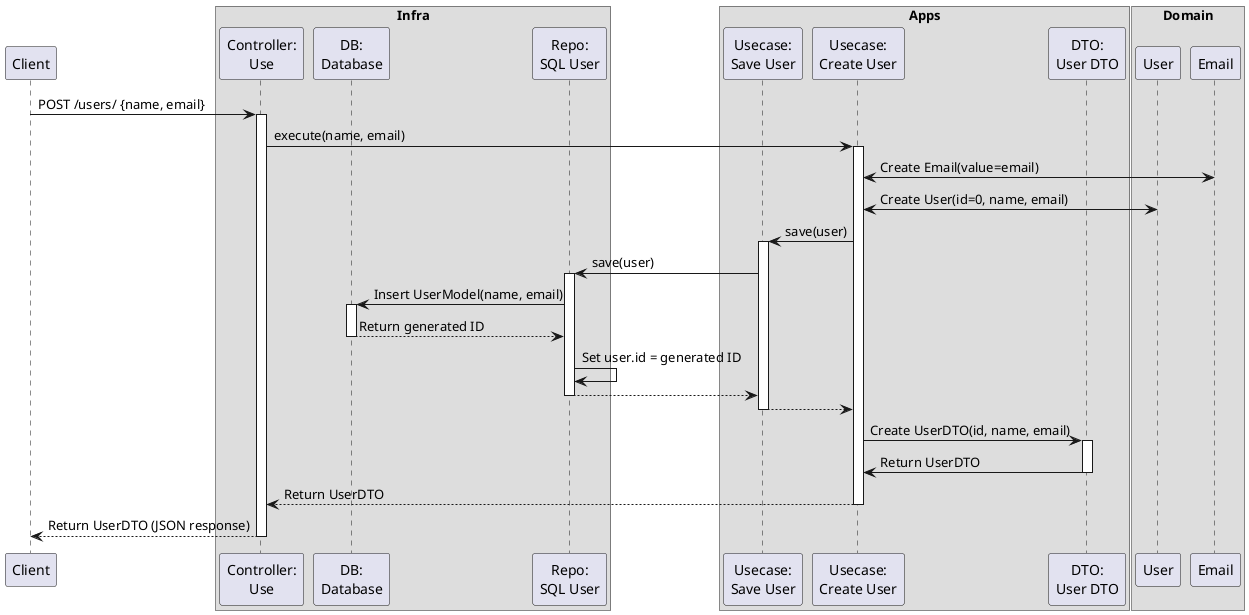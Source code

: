 @startuml Sequence
participant Client
box  Infra 
  participant UserController as  "Controller:\nUse"
  participant Database as  "DB:\nDatabase"
  participant SQLAlchemyUserRepository as  "Repo:\nSQL User"
end box

box Apps
  ' box Usecase
    participant UserRepository as  "Usecase:\nSave User"
    participant CreateUserUseCase as  "Usecase:\nCreate User"
  ' end box
  participant UserDTO as  "DTO:\nUser DTO"
  ' participant DomainError as  "Apps.Error:\nDomain Error"
end box

box Domain
  participant User as  "User"
  participant Email as  "Email"
end box
' participant SQLAlchemyUserRepository as  "Infra.Repo:\nSQLAlchemy User"
' participant Database as  "Infra.DB:\nDatabase"


Client -> UserController: POST /users/ {name, email} 
activate UserController

UserController -> CreateUserUseCase: execute(name, email) 
activate CreateUserUseCase

CreateUserUseCase <-> Email: Create Email(value=email) 
CreateUserUseCase <-> User: Create User(id=0, name, email) 

CreateUserUseCase -> UserRepository: save(user) 
activate UserRepository

UserRepository -> SQLAlchemyUserRepository: save(user) 
activate SQLAlchemyUserRepository

SQLAlchemyUserRepository -> Database: Insert UserModel(name, email) 
activate Database 
Database --> SQLAlchemyUserRepository: Return generated ID 
deactivate Database

SQLAlchemyUserRepository -> SQLAlchemyUserRepository: Set user.id = generated ID 
SQLAlchemyUserRepository --> UserRepository: 
deactivate SQLAlchemyUserRepository

UserRepository --> CreateUserUseCase: 
deactivate UserRepository

CreateUserUseCase -> UserDTO: Create UserDTO(id, name, email) 
activate UserDTO
UserDTO->CreateUserUseCase: Return UserDTO
deactivate  UserDTO

CreateUserUseCase --> UserController: Return UserDTO 
deactivate CreateUserUseCase

UserController --> Client: Return UserDTO (JSON response) 
deactivate UserController
@enduml